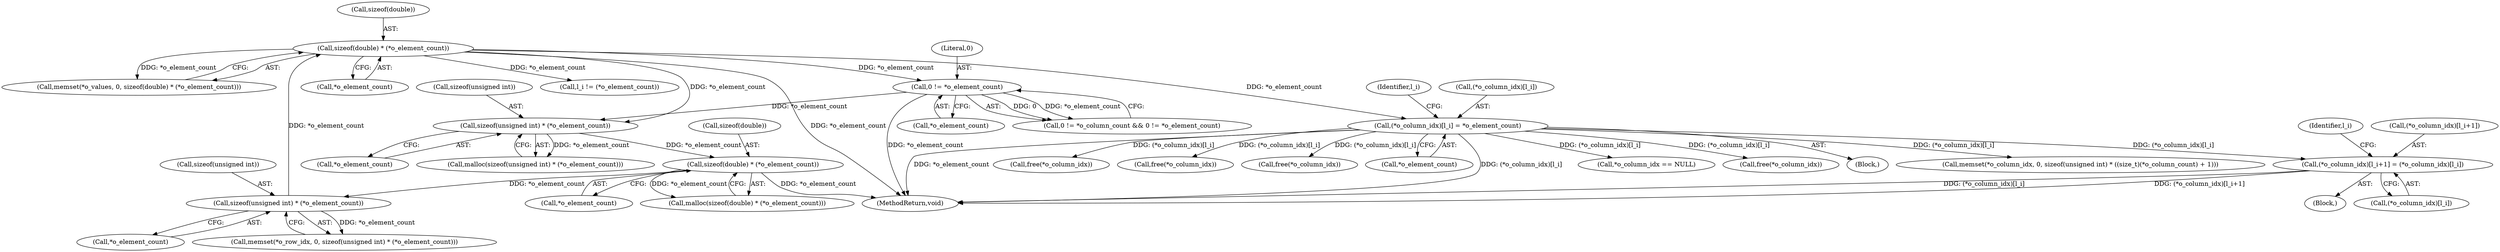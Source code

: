 digraph "0_libxsmm_151481489192e6d1997f8bde52c5c425ea41741d_1@pointer" {
"1000572" [label="(Call,(*o_column_idx)[l_i+1] = (*o_column_idx)[l_i])"];
"1000392" [label="(Call,(*o_column_idx)[l_i] = *o_element_count)"];
"1000368" [label="(Call,sizeof(double) * (*o_element_count))"];
"1000346" [label="(Call,sizeof(unsigned int) * (*o_element_count))"];
"1000278" [label="(Call,sizeof(double) * (*o_element_count))"];
"1000252" [label="(Call,sizeof(unsigned int) * (*o_element_count))"];
"1000241" [label="(Call,0 != *o_element_count)"];
"1000563" [label="(Identifier,l_i)"];
"1000349" [label="(Call,*o_element_count)"];
"1000281" [label="(Call,*o_element_count)"];
"1000390" [label="(Identifier,l_i)"];
"1000368" [label="(Call,sizeof(double) * (*o_element_count))"];
"1000571" [label="(Block,)"];
"1000180" [label="(Call,free(*o_column_idx))"];
"1000241" [label="(Call,0 != *o_element_count)"];
"1000364" [label="(Call,memset(*o_values, 0, sizeof(double) * (*o_element_count)))"];
"1000579" [label="(Call,(*o_column_idx)[l_i])"];
"1000393" [label="(Call,(*o_column_idx)[l_i])"];
"1000252" [label="(Call,sizeof(unsigned int) * (*o_element_count))"];
"1000572" [label="(Call,(*o_column_idx)[l_i+1] = (*o_column_idx)[l_i])"];
"1000255" [label="(Call,*o_element_count)"];
"1000449" [label="(Call,free(*o_column_idx))"];
"1000371" [label="(Call,*o_element_count)"];
"1000346" [label="(Call,sizeof(unsigned int) * (*o_element_count))"];
"1000347" [label="(Call,sizeof(unsigned int))"];
"1000369" [label="(Call,sizeof(double))"];
"1000316" [label="(Call,free(*o_column_idx))"];
"1000251" [label="(Call,malloc(sizeof(unsigned int) * (*o_element_count)))"];
"1000397" [label="(Call,*o_element_count)"];
"1000585" [label="(MethodReturn,void)"];
"1000300" [label="(Call,*o_column_idx == NULL)"];
"1000236" [label="(Call,0 != *o_column_count && 0 != *o_element_count)"];
"1000517" [label="(Call,l_i != (*o_element_count))"];
"1000277" [label="(Call,malloc(sizeof(double) * (*o_element_count)))"];
"1000278" [label="(Call,sizeof(double) * (*o_element_count))"];
"1000253" [label="(Call,sizeof(unsigned int))"];
"1000342" [label="(Call,memset(*o_row_idx, 0, sizeof(unsigned int) * (*o_element_count)))"];
"1000525" [label="(Call,free(*o_column_idx))"];
"1000243" [label="(Call,*o_element_count)"];
"1000392" [label="(Call,(*o_column_idx)[l_i] = *o_element_count)"];
"1000279" [label="(Call,sizeof(double))"];
"1000391" [label="(Block,)"];
"1000573" [label="(Call,(*o_column_idx)[l_i+1])"];
"1000242" [label="(Literal,0)"];
"1000351" [label="(Call,memset(*o_column_idx, 0, sizeof(unsigned int) * ((size_t)(*o_column_count) + 1)))"];
"1000572" -> "1000571"  [label="AST: "];
"1000572" -> "1000579"  [label="CFG: "];
"1000573" -> "1000572"  [label="AST: "];
"1000579" -> "1000572"  [label="AST: "];
"1000563" -> "1000572"  [label="CFG: "];
"1000572" -> "1000585"  [label="DDG: (*o_column_idx)[l_i]"];
"1000572" -> "1000585"  [label="DDG: (*o_column_idx)[l_i+1]"];
"1000392" -> "1000572"  [label="DDG: (*o_column_idx)[l_i]"];
"1000392" -> "1000391"  [label="AST: "];
"1000392" -> "1000397"  [label="CFG: "];
"1000393" -> "1000392"  [label="AST: "];
"1000397" -> "1000392"  [label="AST: "];
"1000390" -> "1000392"  [label="CFG: "];
"1000392" -> "1000585"  [label="DDG: *o_element_count"];
"1000392" -> "1000585"  [label="DDG: (*o_column_idx)[l_i]"];
"1000392" -> "1000180"  [label="DDG: (*o_column_idx)[l_i]"];
"1000392" -> "1000300"  [label="DDG: (*o_column_idx)[l_i]"];
"1000392" -> "1000316"  [label="DDG: (*o_column_idx)[l_i]"];
"1000392" -> "1000351"  [label="DDG: (*o_column_idx)[l_i]"];
"1000368" -> "1000392"  [label="DDG: *o_element_count"];
"1000392" -> "1000449"  [label="DDG: (*o_column_idx)[l_i]"];
"1000392" -> "1000525"  [label="DDG: (*o_column_idx)[l_i]"];
"1000368" -> "1000364"  [label="AST: "];
"1000368" -> "1000371"  [label="CFG: "];
"1000369" -> "1000368"  [label="AST: "];
"1000371" -> "1000368"  [label="AST: "];
"1000364" -> "1000368"  [label="CFG: "];
"1000368" -> "1000585"  [label="DDG: *o_element_count"];
"1000368" -> "1000241"  [label="DDG: *o_element_count"];
"1000368" -> "1000252"  [label="DDG: *o_element_count"];
"1000368" -> "1000364"  [label="DDG: *o_element_count"];
"1000346" -> "1000368"  [label="DDG: *o_element_count"];
"1000368" -> "1000517"  [label="DDG: *o_element_count"];
"1000346" -> "1000342"  [label="AST: "];
"1000346" -> "1000349"  [label="CFG: "];
"1000347" -> "1000346"  [label="AST: "];
"1000349" -> "1000346"  [label="AST: "];
"1000342" -> "1000346"  [label="CFG: "];
"1000346" -> "1000342"  [label="DDG: *o_element_count"];
"1000278" -> "1000346"  [label="DDG: *o_element_count"];
"1000278" -> "1000277"  [label="AST: "];
"1000278" -> "1000281"  [label="CFG: "];
"1000279" -> "1000278"  [label="AST: "];
"1000281" -> "1000278"  [label="AST: "];
"1000277" -> "1000278"  [label="CFG: "];
"1000278" -> "1000585"  [label="DDG: *o_element_count"];
"1000278" -> "1000277"  [label="DDG: *o_element_count"];
"1000252" -> "1000278"  [label="DDG: *o_element_count"];
"1000252" -> "1000251"  [label="AST: "];
"1000252" -> "1000255"  [label="CFG: "];
"1000253" -> "1000252"  [label="AST: "];
"1000255" -> "1000252"  [label="AST: "];
"1000251" -> "1000252"  [label="CFG: "];
"1000252" -> "1000251"  [label="DDG: *o_element_count"];
"1000241" -> "1000252"  [label="DDG: *o_element_count"];
"1000241" -> "1000236"  [label="AST: "];
"1000241" -> "1000243"  [label="CFG: "];
"1000242" -> "1000241"  [label="AST: "];
"1000243" -> "1000241"  [label="AST: "];
"1000236" -> "1000241"  [label="CFG: "];
"1000241" -> "1000585"  [label="DDG: *o_element_count"];
"1000241" -> "1000236"  [label="DDG: 0"];
"1000241" -> "1000236"  [label="DDG: *o_element_count"];
}
